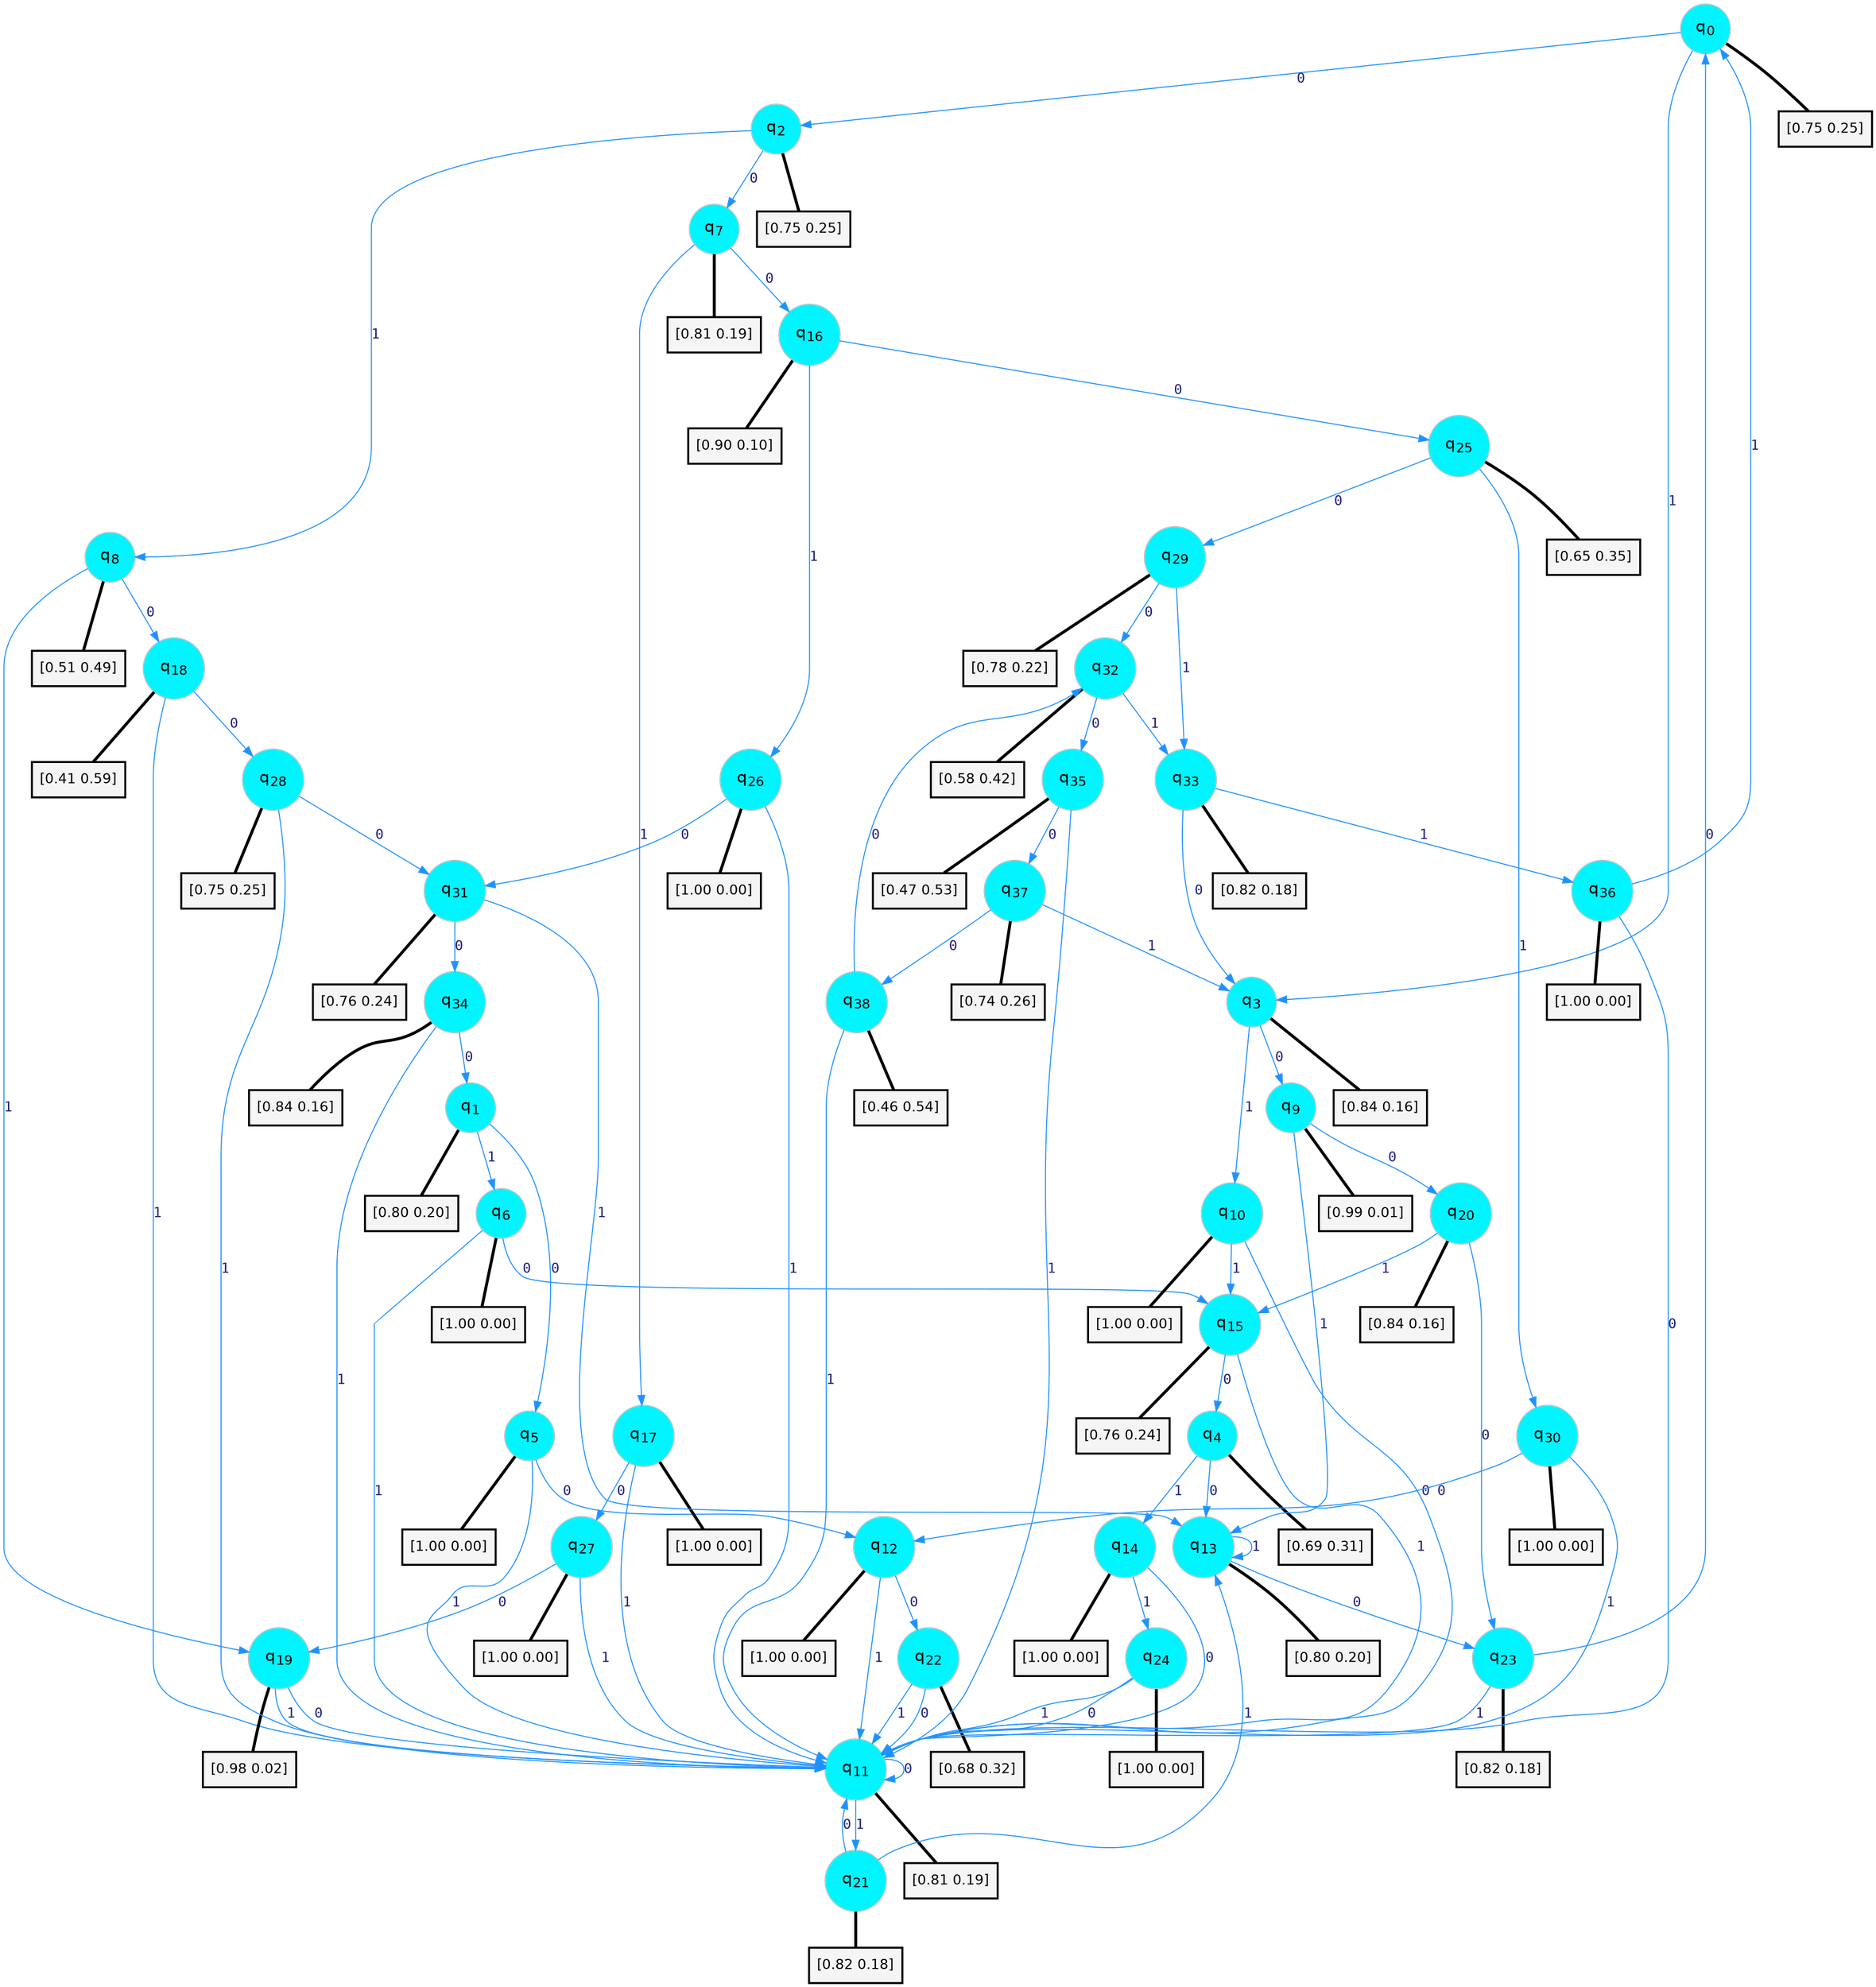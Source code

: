digraph G {
graph [
bgcolor=transparent, dpi=300, rankdir=TD, size="40,25"];
node [
color=gray, fillcolor=turquoise1, fontcolor=black, fontname=Helvetica, fontsize=16, fontweight=bold, shape=circle, style=filled];
edge [
arrowsize=1, color=dodgerblue1, fontcolor=midnightblue, fontname=courier, fontweight=bold, penwidth=1, style=solid, weight=20];
0[label=<q<SUB>0</SUB>>];
1[label=<q<SUB>1</SUB>>];
2[label=<q<SUB>2</SUB>>];
3[label=<q<SUB>3</SUB>>];
4[label=<q<SUB>4</SUB>>];
5[label=<q<SUB>5</SUB>>];
6[label=<q<SUB>6</SUB>>];
7[label=<q<SUB>7</SUB>>];
8[label=<q<SUB>8</SUB>>];
9[label=<q<SUB>9</SUB>>];
10[label=<q<SUB>10</SUB>>];
11[label=<q<SUB>11</SUB>>];
12[label=<q<SUB>12</SUB>>];
13[label=<q<SUB>13</SUB>>];
14[label=<q<SUB>14</SUB>>];
15[label=<q<SUB>15</SUB>>];
16[label=<q<SUB>16</SUB>>];
17[label=<q<SUB>17</SUB>>];
18[label=<q<SUB>18</SUB>>];
19[label=<q<SUB>19</SUB>>];
20[label=<q<SUB>20</SUB>>];
21[label=<q<SUB>21</SUB>>];
22[label=<q<SUB>22</SUB>>];
23[label=<q<SUB>23</SUB>>];
24[label=<q<SUB>24</SUB>>];
25[label=<q<SUB>25</SUB>>];
26[label=<q<SUB>26</SUB>>];
27[label=<q<SUB>27</SUB>>];
28[label=<q<SUB>28</SUB>>];
29[label=<q<SUB>29</SUB>>];
30[label=<q<SUB>30</SUB>>];
31[label=<q<SUB>31</SUB>>];
32[label=<q<SUB>32</SUB>>];
33[label=<q<SUB>33</SUB>>];
34[label=<q<SUB>34</SUB>>];
35[label=<q<SUB>35</SUB>>];
36[label=<q<SUB>36</SUB>>];
37[label=<q<SUB>37</SUB>>];
38[label=<q<SUB>38</SUB>>];
39[label="[0.75 0.25]", shape=box,fontcolor=black, fontname=Helvetica, fontsize=14, penwidth=2, fillcolor=whitesmoke,color=black];
40[label="[0.80 0.20]", shape=box,fontcolor=black, fontname=Helvetica, fontsize=14, penwidth=2, fillcolor=whitesmoke,color=black];
41[label="[0.75 0.25]", shape=box,fontcolor=black, fontname=Helvetica, fontsize=14, penwidth=2, fillcolor=whitesmoke,color=black];
42[label="[0.84 0.16]", shape=box,fontcolor=black, fontname=Helvetica, fontsize=14, penwidth=2, fillcolor=whitesmoke,color=black];
43[label="[0.69 0.31]", shape=box,fontcolor=black, fontname=Helvetica, fontsize=14, penwidth=2, fillcolor=whitesmoke,color=black];
44[label="[1.00 0.00]", shape=box,fontcolor=black, fontname=Helvetica, fontsize=14, penwidth=2, fillcolor=whitesmoke,color=black];
45[label="[1.00 0.00]", shape=box,fontcolor=black, fontname=Helvetica, fontsize=14, penwidth=2, fillcolor=whitesmoke,color=black];
46[label="[0.81 0.19]", shape=box,fontcolor=black, fontname=Helvetica, fontsize=14, penwidth=2, fillcolor=whitesmoke,color=black];
47[label="[0.51 0.49]", shape=box,fontcolor=black, fontname=Helvetica, fontsize=14, penwidth=2, fillcolor=whitesmoke,color=black];
48[label="[0.99 0.01]", shape=box,fontcolor=black, fontname=Helvetica, fontsize=14, penwidth=2, fillcolor=whitesmoke,color=black];
49[label="[1.00 0.00]", shape=box,fontcolor=black, fontname=Helvetica, fontsize=14, penwidth=2, fillcolor=whitesmoke,color=black];
50[label="[0.81 0.19]", shape=box,fontcolor=black, fontname=Helvetica, fontsize=14, penwidth=2, fillcolor=whitesmoke,color=black];
51[label="[1.00 0.00]", shape=box,fontcolor=black, fontname=Helvetica, fontsize=14, penwidth=2, fillcolor=whitesmoke,color=black];
52[label="[0.80 0.20]", shape=box,fontcolor=black, fontname=Helvetica, fontsize=14, penwidth=2, fillcolor=whitesmoke,color=black];
53[label="[1.00 0.00]", shape=box,fontcolor=black, fontname=Helvetica, fontsize=14, penwidth=2, fillcolor=whitesmoke,color=black];
54[label="[0.76 0.24]", shape=box,fontcolor=black, fontname=Helvetica, fontsize=14, penwidth=2, fillcolor=whitesmoke,color=black];
55[label="[0.90 0.10]", shape=box,fontcolor=black, fontname=Helvetica, fontsize=14, penwidth=2, fillcolor=whitesmoke,color=black];
56[label="[1.00 0.00]", shape=box,fontcolor=black, fontname=Helvetica, fontsize=14, penwidth=2, fillcolor=whitesmoke,color=black];
57[label="[0.41 0.59]", shape=box,fontcolor=black, fontname=Helvetica, fontsize=14, penwidth=2, fillcolor=whitesmoke,color=black];
58[label="[0.98 0.02]", shape=box,fontcolor=black, fontname=Helvetica, fontsize=14, penwidth=2, fillcolor=whitesmoke,color=black];
59[label="[0.84 0.16]", shape=box,fontcolor=black, fontname=Helvetica, fontsize=14, penwidth=2, fillcolor=whitesmoke,color=black];
60[label="[0.82 0.18]", shape=box,fontcolor=black, fontname=Helvetica, fontsize=14, penwidth=2, fillcolor=whitesmoke,color=black];
61[label="[0.68 0.32]", shape=box,fontcolor=black, fontname=Helvetica, fontsize=14, penwidth=2, fillcolor=whitesmoke,color=black];
62[label="[0.82 0.18]", shape=box,fontcolor=black, fontname=Helvetica, fontsize=14, penwidth=2, fillcolor=whitesmoke,color=black];
63[label="[1.00 0.00]", shape=box,fontcolor=black, fontname=Helvetica, fontsize=14, penwidth=2, fillcolor=whitesmoke,color=black];
64[label="[0.65 0.35]", shape=box,fontcolor=black, fontname=Helvetica, fontsize=14, penwidth=2, fillcolor=whitesmoke,color=black];
65[label="[1.00 0.00]", shape=box,fontcolor=black, fontname=Helvetica, fontsize=14, penwidth=2, fillcolor=whitesmoke,color=black];
66[label="[1.00 0.00]", shape=box,fontcolor=black, fontname=Helvetica, fontsize=14, penwidth=2, fillcolor=whitesmoke,color=black];
67[label="[0.75 0.25]", shape=box,fontcolor=black, fontname=Helvetica, fontsize=14, penwidth=2, fillcolor=whitesmoke,color=black];
68[label="[0.78 0.22]", shape=box,fontcolor=black, fontname=Helvetica, fontsize=14, penwidth=2, fillcolor=whitesmoke,color=black];
69[label="[1.00 0.00]", shape=box,fontcolor=black, fontname=Helvetica, fontsize=14, penwidth=2, fillcolor=whitesmoke,color=black];
70[label="[0.76 0.24]", shape=box,fontcolor=black, fontname=Helvetica, fontsize=14, penwidth=2, fillcolor=whitesmoke,color=black];
71[label="[0.58 0.42]", shape=box,fontcolor=black, fontname=Helvetica, fontsize=14, penwidth=2, fillcolor=whitesmoke,color=black];
72[label="[0.82 0.18]", shape=box,fontcolor=black, fontname=Helvetica, fontsize=14, penwidth=2, fillcolor=whitesmoke,color=black];
73[label="[0.84 0.16]", shape=box,fontcolor=black, fontname=Helvetica, fontsize=14, penwidth=2, fillcolor=whitesmoke,color=black];
74[label="[0.47 0.53]", shape=box,fontcolor=black, fontname=Helvetica, fontsize=14, penwidth=2, fillcolor=whitesmoke,color=black];
75[label="[1.00 0.00]", shape=box,fontcolor=black, fontname=Helvetica, fontsize=14, penwidth=2, fillcolor=whitesmoke,color=black];
76[label="[0.74 0.26]", shape=box,fontcolor=black, fontname=Helvetica, fontsize=14, penwidth=2, fillcolor=whitesmoke,color=black];
77[label="[0.46 0.54]", shape=box,fontcolor=black, fontname=Helvetica, fontsize=14, penwidth=2, fillcolor=whitesmoke,color=black];
0->2 [label=0];
0->3 [label=1];
0->39 [arrowhead=none, penwidth=3,color=black];
1->5 [label=0];
1->6 [label=1];
1->40 [arrowhead=none, penwidth=3,color=black];
2->7 [label=0];
2->8 [label=1];
2->41 [arrowhead=none, penwidth=3,color=black];
3->9 [label=0];
3->10 [label=1];
3->42 [arrowhead=none, penwidth=3,color=black];
4->13 [label=0];
4->14 [label=1];
4->43 [arrowhead=none, penwidth=3,color=black];
5->12 [label=0];
5->11 [label=1];
5->44 [arrowhead=none, penwidth=3,color=black];
6->15 [label=0];
6->11 [label=1];
6->45 [arrowhead=none, penwidth=3,color=black];
7->16 [label=0];
7->17 [label=1];
7->46 [arrowhead=none, penwidth=3,color=black];
8->18 [label=0];
8->19 [label=1];
8->47 [arrowhead=none, penwidth=3,color=black];
9->20 [label=0];
9->13 [label=1];
9->48 [arrowhead=none, penwidth=3,color=black];
10->11 [label=0];
10->15 [label=1];
10->49 [arrowhead=none, penwidth=3,color=black];
11->11 [label=0];
11->21 [label=1];
11->50 [arrowhead=none, penwidth=3,color=black];
12->22 [label=0];
12->11 [label=1];
12->51 [arrowhead=none, penwidth=3,color=black];
13->23 [label=0];
13->13 [label=1];
13->52 [arrowhead=none, penwidth=3,color=black];
14->11 [label=0];
14->24 [label=1];
14->53 [arrowhead=none, penwidth=3,color=black];
15->4 [label=0];
15->11 [label=1];
15->54 [arrowhead=none, penwidth=3,color=black];
16->25 [label=0];
16->26 [label=1];
16->55 [arrowhead=none, penwidth=3,color=black];
17->27 [label=0];
17->11 [label=1];
17->56 [arrowhead=none, penwidth=3,color=black];
18->28 [label=0];
18->11 [label=1];
18->57 [arrowhead=none, penwidth=3,color=black];
19->11 [label=0];
19->11 [label=1];
19->58 [arrowhead=none, penwidth=3,color=black];
20->23 [label=0];
20->15 [label=1];
20->59 [arrowhead=none, penwidth=3,color=black];
21->11 [label=0];
21->13 [label=1];
21->60 [arrowhead=none, penwidth=3,color=black];
22->11 [label=0];
22->11 [label=1];
22->61 [arrowhead=none, penwidth=3,color=black];
23->0 [label=0];
23->11 [label=1];
23->62 [arrowhead=none, penwidth=3,color=black];
24->11 [label=0];
24->11 [label=1];
24->63 [arrowhead=none, penwidth=3,color=black];
25->29 [label=0];
25->30 [label=1];
25->64 [arrowhead=none, penwidth=3,color=black];
26->31 [label=0];
26->11 [label=1];
26->65 [arrowhead=none, penwidth=3,color=black];
27->19 [label=0];
27->11 [label=1];
27->66 [arrowhead=none, penwidth=3,color=black];
28->31 [label=0];
28->11 [label=1];
28->67 [arrowhead=none, penwidth=3,color=black];
29->32 [label=0];
29->33 [label=1];
29->68 [arrowhead=none, penwidth=3,color=black];
30->12 [label=0];
30->11 [label=1];
30->69 [arrowhead=none, penwidth=3,color=black];
31->34 [label=0];
31->13 [label=1];
31->70 [arrowhead=none, penwidth=3,color=black];
32->35 [label=0];
32->33 [label=1];
32->71 [arrowhead=none, penwidth=3,color=black];
33->3 [label=0];
33->36 [label=1];
33->72 [arrowhead=none, penwidth=3,color=black];
34->1 [label=0];
34->11 [label=1];
34->73 [arrowhead=none, penwidth=3,color=black];
35->37 [label=0];
35->11 [label=1];
35->74 [arrowhead=none, penwidth=3,color=black];
36->11 [label=0];
36->0 [label=1];
36->75 [arrowhead=none, penwidth=3,color=black];
37->38 [label=0];
37->3 [label=1];
37->76 [arrowhead=none, penwidth=3,color=black];
38->32 [label=0];
38->11 [label=1];
38->77 [arrowhead=none, penwidth=3,color=black];
}
